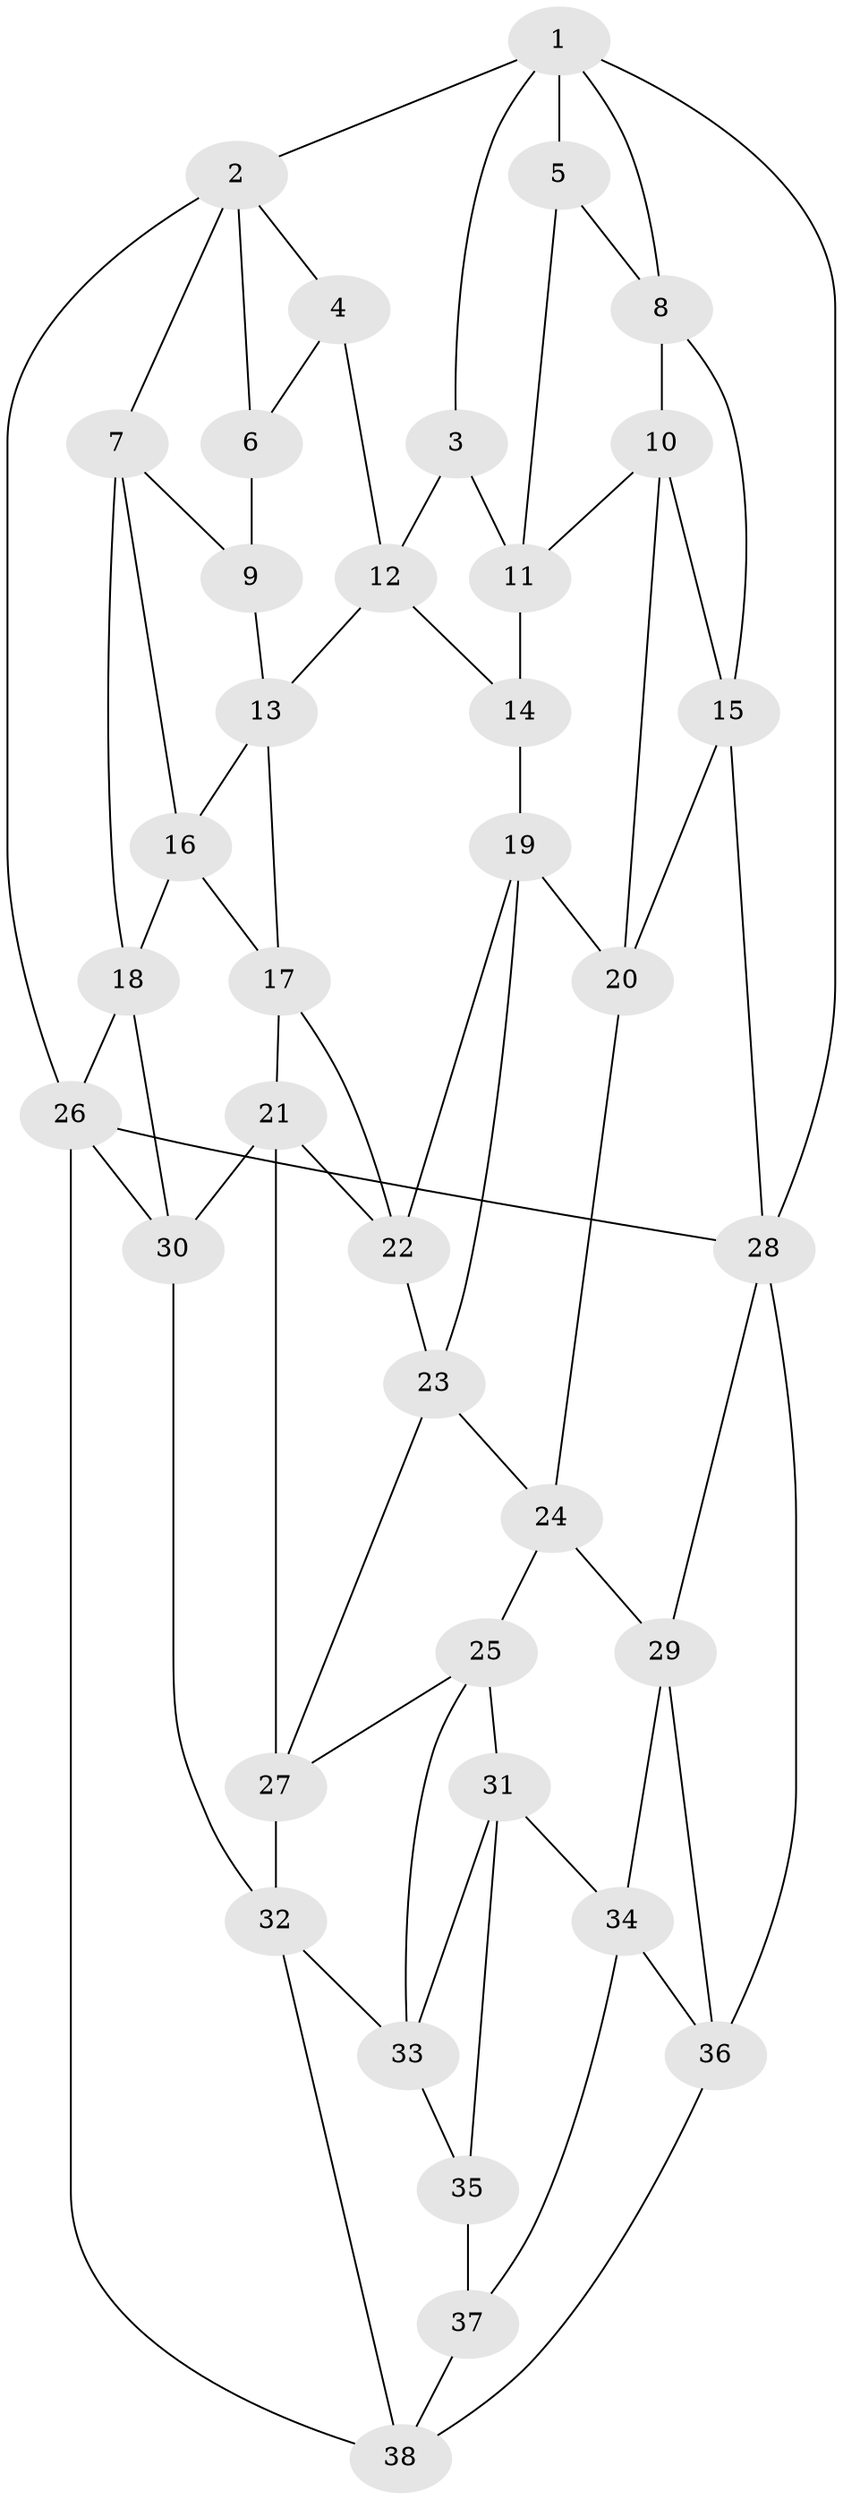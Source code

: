 // original degree distribution, {3: 0.02702702702702703, 4: 0.21621621621621623, 5: 0.5675675675675675, 6: 0.1891891891891892}
// Generated by graph-tools (version 1.1) at 2025/51/03/09/25 03:51:01]
// undirected, 38 vertices, 74 edges
graph export_dot {
graph [start="1"]
  node [color=gray90,style=filled];
  1;
  2;
  3;
  4;
  5;
  6;
  7;
  8;
  9;
  10;
  11;
  12;
  13;
  14;
  15;
  16;
  17;
  18;
  19;
  20;
  21;
  22;
  23;
  24;
  25;
  26;
  27;
  28;
  29;
  30;
  31;
  32;
  33;
  34;
  35;
  36;
  37;
  38;
  1 -- 2 [weight=1.0];
  1 -- 3 [weight=1.0];
  1 -- 5 [weight=1.0];
  1 -- 8 [weight=1.0];
  1 -- 28 [weight=1.0];
  2 -- 4 [weight=1.0];
  2 -- 6 [weight=1.0];
  2 -- 7 [weight=1.0];
  2 -- 26 [weight=1.0];
  3 -- 11 [weight=1.0];
  3 -- 12 [weight=1.0];
  4 -- 6 [weight=1.0];
  4 -- 12 [weight=1.0];
  5 -- 8 [weight=1.0];
  5 -- 11 [weight=1.0];
  6 -- 9 [weight=2.0];
  7 -- 9 [weight=1.0];
  7 -- 16 [weight=1.0];
  7 -- 18 [weight=1.0];
  8 -- 10 [weight=1.0];
  8 -- 15 [weight=1.0];
  9 -- 13 [weight=1.0];
  10 -- 11 [weight=1.0];
  10 -- 15 [weight=1.0];
  10 -- 20 [weight=1.0];
  11 -- 14 [weight=1.0];
  12 -- 13 [weight=1.0];
  12 -- 14 [weight=1.0];
  13 -- 16 [weight=1.0];
  13 -- 17 [weight=1.0];
  14 -- 19 [weight=1.0];
  15 -- 20 [weight=1.0];
  15 -- 28 [weight=1.0];
  16 -- 17 [weight=1.0];
  16 -- 18 [weight=1.0];
  17 -- 21 [weight=1.0];
  17 -- 22 [weight=1.0];
  18 -- 26 [weight=1.0];
  18 -- 30 [weight=1.0];
  19 -- 20 [weight=1.0];
  19 -- 22 [weight=1.0];
  19 -- 23 [weight=1.0];
  20 -- 24 [weight=1.0];
  21 -- 22 [weight=1.0];
  21 -- 27 [weight=1.0];
  21 -- 30 [weight=1.0];
  22 -- 23 [weight=1.0];
  23 -- 24 [weight=1.0];
  23 -- 27 [weight=1.0];
  24 -- 25 [weight=1.0];
  24 -- 29 [weight=1.0];
  25 -- 27 [weight=1.0];
  25 -- 31 [weight=1.0];
  25 -- 33 [weight=1.0];
  26 -- 28 [weight=1.0];
  26 -- 30 [weight=1.0];
  26 -- 38 [weight=1.0];
  27 -- 32 [weight=1.0];
  28 -- 29 [weight=1.0];
  28 -- 36 [weight=1.0];
  29 -- 34 [weight=1.0];
  29 -- 36 [weight=1.0];
  30 -- 32 [weight=1.0];
  31 -- 33 [weight=1.0];
  31 -- 34 [weight=1.0];
  31 -- 35 [weight=1.0];
  32 -- 33 [weight=1.0];
  32 -- 38 [weight=1.0];
  33 -- 35 [weight=1.0];
  34 -- 36 [weight=1.0];
  34 -- 37 [weight=1.0];
  35 -- 37 [weight=2.0];
  36 -- 38 [weight=1.0];
  37 -- 38 [weight=1.0];
}
